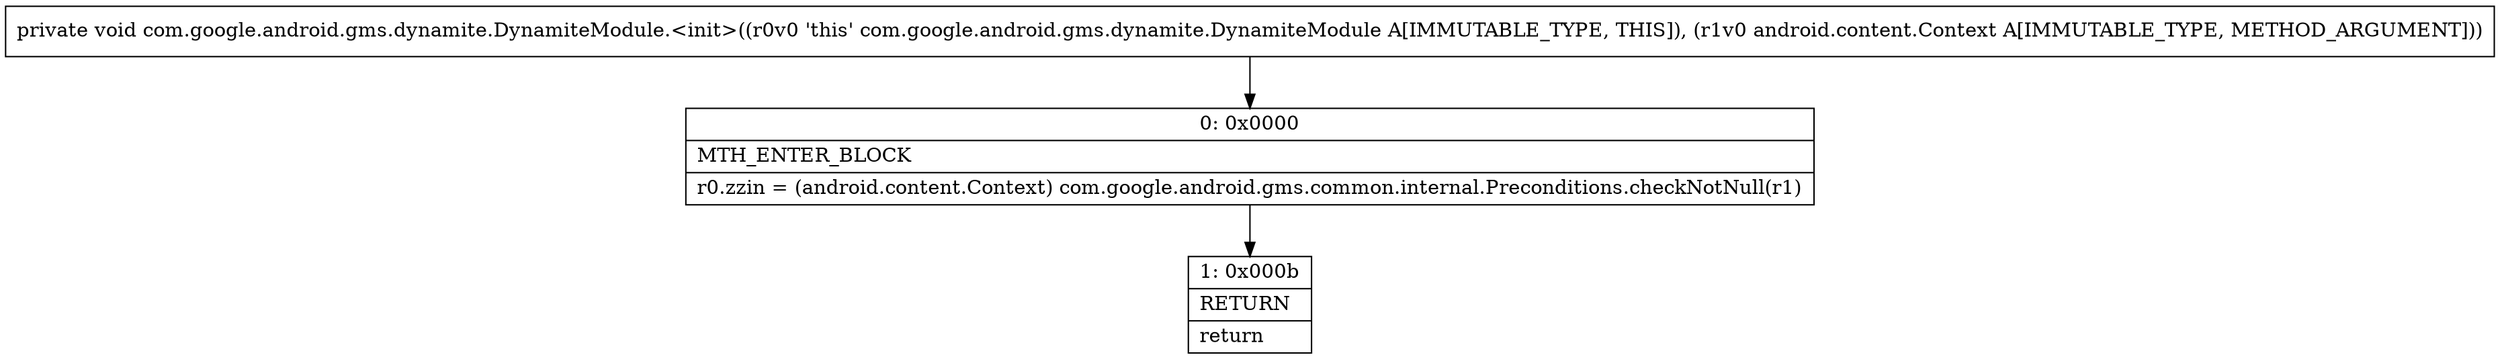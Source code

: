 digraph "CFG forcom.google.android.gms.dynamite.DynamiteModule.\<init\>(Landroid\/content\/Context;)V" {
Node_0 [shape=record,label="{0\:\ 0x0000|MTH_ENTER_BLOCK\l|r0.zzin = (android.content.Context) com.google.android.gms.common.internal.Preconditions.checkNotNull(r1)\l}"];
Node_1 [shape=record,label="{1\:\ 0x000b|RETURN\l|return\l}"];
MethodNode[shape=record,label="{private void com.google.android.gms.dynamite.DynamiteModule.\<init\>((r0v0 'this' com.google.android.gms.dynamite.DynamiteModule A[IMMUTABLE_TYPE, THIS]), (r1v0 android.content.Context A[IMMUTABLE_TYPE, METHOD_ARGUMENT])) }"];
MethodNode -> Node_0;
Node_0 -> Node_1;
}

